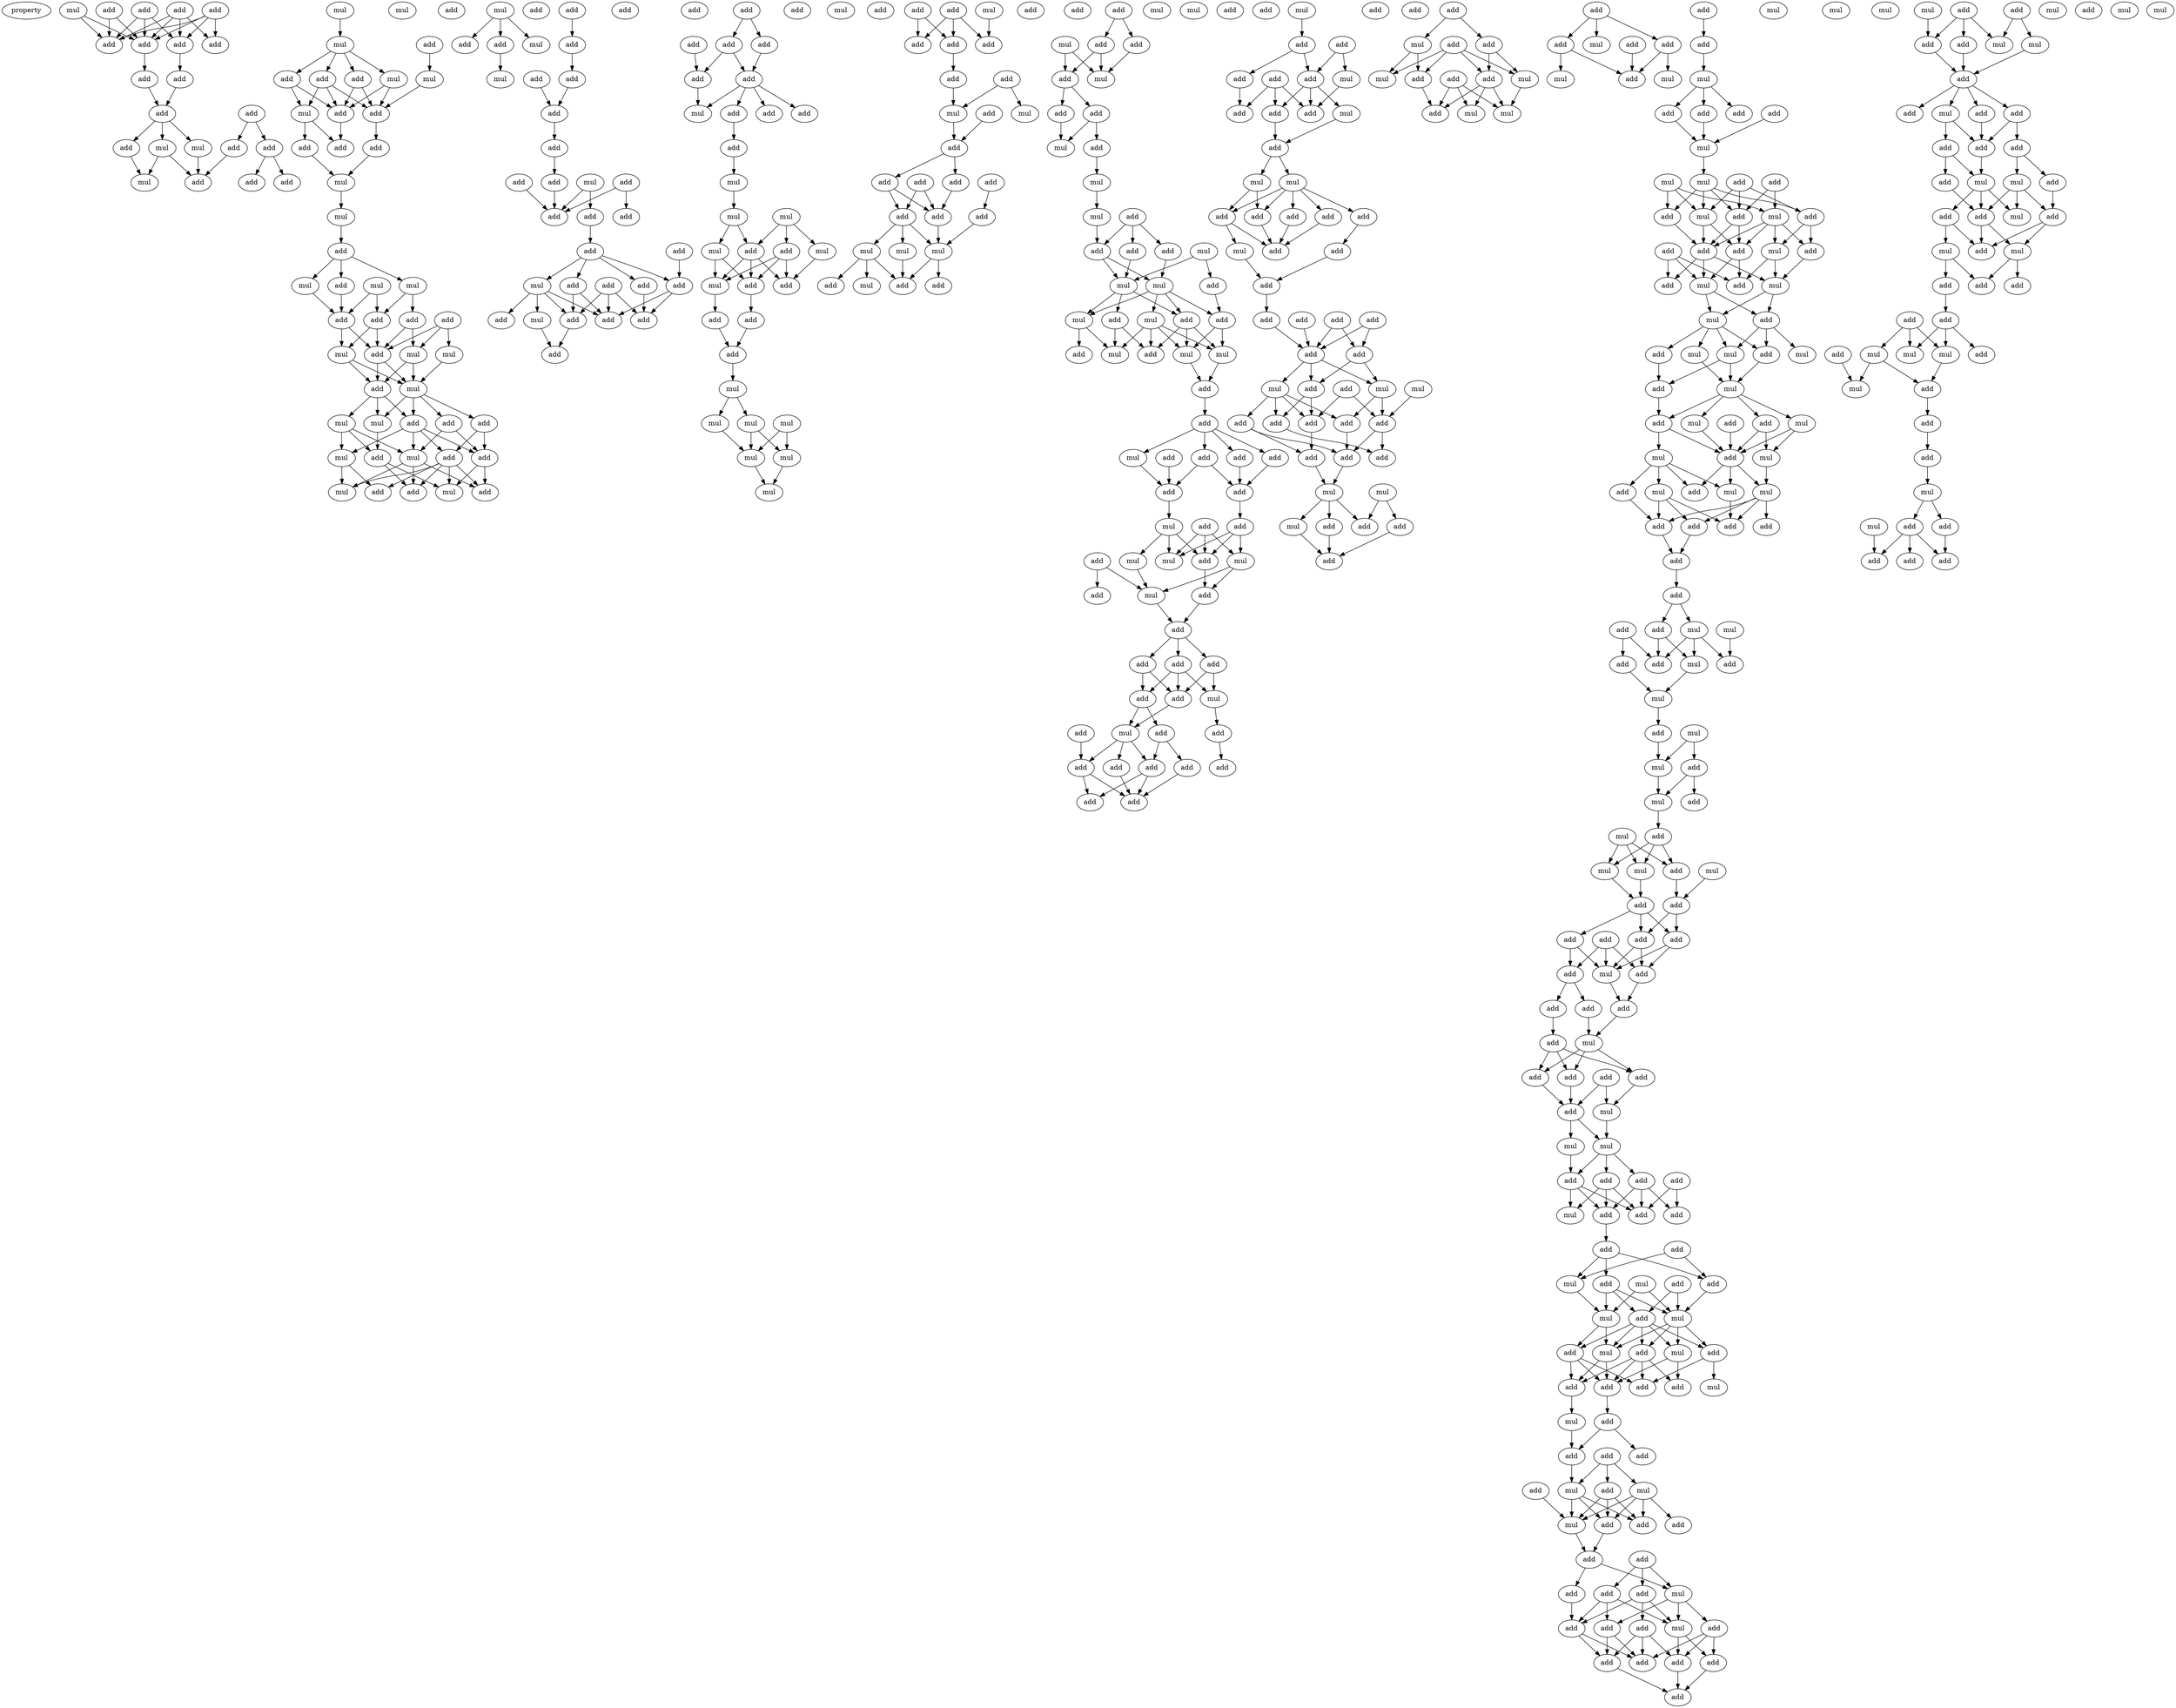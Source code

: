 digraph {
    node [fontcolor=black]
    property [mul=2,lf=1.5]
    0 [ label = add ];
    1 [ label = add ];
    2 [ label = add ];
    3 [ label = mul ];
    4 [ label = add ];
    5 [ label = add ];
    6 [ label = add ];
    7 [ label = add ];
    8 [ label = add ];
    9 [ label = add ];
    10 [ label = add ];
    11 [ label = add ];
    12 [ label = add ];
    13 [ label = mul ];
    14 [ label = mul ];
    15 [ label = add ];
    16 [ label = add ];
    17 [ label = add ];
    18 [ label = add ];
    19 [ label = mul ];
    20 [ label = add ];
    21 [ label = add ];
    22 [ label = mul ];
    23 [ label = add ];
    24 [ label = mul ];
    25 [ label = add ];
    26 [ label = add ];
    27 [ label = mul ];
    28 [ label = mul ];
    29 [ label = add ];
    30 [ label = add ];
    31 [ label = mul ];
    32 [ label = add ];
    33 [ label = add ];
    34 [ label = add ];
    35 [ label = add ];
    36 [ label = mul ];
    37 [ label = mul ];
    38 [ label = mul ];
    39 [ label = add ];
    40 [ label = mul ];
    41 [ label = add ];
    42 [ label = mul ];
    43 [ label = mul ];
    44 [ label = add ];
    45 [ label = add ];
    46 [ label = add ];
    47 [ label = add ];
    48 [ label = add ];
    49 [ label = mul ];
    50 [ label = mul ];
    51 [ label = add ];
    52 [ label = mul ];
    53 [ label = mul ];
    54 [ label = add ];
    55 [ label = add ];
    56 [ label = add ];
    57 [ label = mul ];
    58 [ label = add ];
    59 [ label = mul ];
    60 [ label = mul ];
    61 [ label = add ];
    62 [ label = mul ];
    63 [ label = add ];
    64 [ label = add ];
    65 [ label = add ];
    66 [ label = mul ];
    67 [ label = mul ];
    68 [ label = add ];
    69 [ label = add ];
    70 [ label = mul ];
    71 [ label = add ];
    72 [ label = add ];
    73 [ label = add ];
    74 [ label = add ];
    75 [ label = mul ];
    76 [ label = mul ];
    77 [ label = add ];
    78 [ label = add ];
    79 [ label = add ];
    80 [ label = add ];
    81 [ label = add ];
    82 [ label = add ];
    83 [ label = add ];
    84 [ label = mul ];
    85 [ label = add ];
    86 [ label = add ];
    87 [ label = add ];
    88 [ label = add ];
    89 [ label = add ];
    90 [ label = add ];
    91 [ label = add ];
    92 [ label = add ];
    93 [ label = mul ];
    94 [ label = add ];
    95 [ label = add ];
    96 [ label = add ];
    97 [ label = add ];
    98 [ label = add ];
    99 [ label = mul ];
    100 [ label = add ];
    101 [ label = add ];
    102 [ label = add ];
    103 [ label = add ];
    104 [ label = add ];
    105 [ label = add ];
    106 [ label = add ];
    107 [ label = add ];
    108 [ label = add ];
    109 [ label = add ];
    110 [ label = add ];
    111 [ label = mul ];
    112 [ label = add ];
    113 [ label = add ];
    114 [ label = add ];
    115 [ label = add ];
    116 [ label = mul ];
    117 [ label = mul ];
    118 [ label = mul ];
    119 [ label = mul ];
    120 [ label = mul ];
    121 [ label = add ];
    122 [ label = add ];
    123 [ label = add ];
    124 [ label = mul ];
    125 [ label = add ];
    126 [ label = add ];
    127 [ label = add ];
    128 [ label = add ];
    129 [ label = mul ];
    130 [ label = mul ];
    131 [ label = mul ];
    132 [ label = mul ];
    133 [ label = mul ];
    134 [ label = add ];
    135 [ label = mul ];
    136 [ label = mul ];
    137 [ label = mul ];
    138 [ label = add ];
    139 [ label = add ];
    140 [ label = mul ];
    141 [ label = add ];
    142 [ label = add ];
    143 [ label = add ];
    144 [ label = add ];
    145 [ label = add ];
    146 [ label = add ];
    147 [ label = add ];
    148 [ label = mul ];
    149 [ label = mul ];
    150 [ label = add ];
    151 [ label = add ];
    152 [ label = add ];
    153 [ label = add ];
    154 [ label = add ];
    155 [ label = add ];
    156 [ label = add ];
    157 [ label = add ];
    158 [ label = mul ];
    159 [ label = mul ];
    160 [ label = mul ];
    161 [ label = add ];
    162 [ label = mul ];
    163 [ label = add ];
    164 [ label = add ];
    165 [ label = add ];
    166 [ label = add ];
    167 [ label = mul ];
    168 [ label = add ];
    169 [ label = add ];
    170 [ label = mul ];
    171 [ label = mul ];
    172 [ label = add ];
    173 [ label = mul ];
    174 [ label = add ];
    175 [ label = add ];
    176 [ label = add ];
    177 [ label = mul ];
    178 [ label = add ];
    179 [ label = mul ];
    180 [ label = mul ];
    181 [ label = add ];
    182 [ label = add ];
    183 [ label = add ];
    184 [ label = mul ];
    185 [ label = add ];
    186 [ label = mul ];
    187 [ label = mul ];
    188 [ label = add ];
    189 [ label = add ];
    190 [ label = mul ];
    191 [ label = mul ];
    192 [ label = add ];
    193 [ label = add ];
    194 [ label = mul ];
    195 [ label = mul ];
    196 [ label = mul ];
    197 [ label = add ];
    198 [ label = add ];
    199 [ label = add ];
    200 [ label = add ];
    201 [ label = add ];
    202 [ label = mul ];
    203 [ label = add ];
    204 [ label = add ];
    205 [ label = add ];
    206 [ label = add ];
    207 [ label = add ];
    208 [ label = add ];
    209 [ label = mul ];
    210 [ label = add ];
    211 [ label = add ];
    212 [ label = mul ];
    213 [ label = add ];
    214 [ label = mul ];
    215 [ label = mul ];
    216 [ label = add ];
    217 [ label = mul ];
    218 [ label = add ];
    219 [ label = add ];
    220 [ label = add ];
    221 [ label = add ];
    222 [ label = add ];
    223 [ label = mul ];
    224 [ label = add ];
    225 [ label = add ];
    226 [ label = mul ];
    227 [ label = add ];
    228 [ label = add ];
    229 [ label = add ];
    230 [ label = add ];
    231 [ label = add ];
    232 [ label = add ];
    233 [ label = add ];
    234 [ label = add ];
    235 [ label = add ];
    236 [ label = add ];
    237 [ label = add ];
    238 [ label = mul ];
    239 [ label = add ];
    240 [ label = add ];
    241 [ label = add ];
    242 [ label = add ];
    243 [ label = mul ];
    244 [ label = add ];
    245 [ label = add ];
    246 [ label = add ];
    247 [ label = add ];
    248 [ label = mul ];
    249 [ label = add ];
    250 [ label = add ];
    251 [ label = mul ];
    252 [ label = mul ];
    253 [ label = add ];
    254 [ label = add ];
    255 [ label = add ];
    256 [ label = add ];
    257 [ label = add ];
    258 [ label = add ];
    259 [ label = mul ];
    260 [ label = add ];
    261 [ label = add ];
    262 [ label = add ];
    263 [ label = add ];
    264 [ label = add ];
    265 [ label = add ];
    266 [ label = add ];
    267 [ label = add ];
    268 [ label = add ];
    269 [ label = add ];
    270 [ label = add ];
    271 [ label = mul ];
    272 [ label = mul ];
    273 [ label = mul ];
    274 [ label = add ];
    275 [ label = add ];
    276 [ label = add ];
    277 [ label = add ];
    278 [ label = add ];
    279 [ label = add ];
    280 [ label = add ];
    281 [ label = add ];
    282 [ label = mul ];
    283 [ label = mul ];
    284 [ label = mul ];
    285 [ label = add ];
    286 [ label = add ];
    287 [ label = add ];
    288 [ label = add ];
    289 [ label = add ];
    290 [ label = add ];
    291 [ label = add ];
    292 [ label = mul ];
    293 [ label = add ];
    294 [ label = add ];
    295 [ label = mul ];
    296 [ label = mul ];
    297 [ label = add ];
    298 [ label = add ];
    299 [ label = mul ];
    300 [ label = mul ];
    301 [ label = add ];
    302 [ label = add ];
    303 [ label = add ];
    304 [ label = add ];
    305 [ label = mul ];
    306 [ label = mul ];
    307 [ label = mul ];
    308 [ label = add ];
    309 [ label = add ];
    310 [ label = add ];
    311 [ label = mul ];
    312 [ label = add ];
    313 [ label = mul ];
    314 [ label = add ];
    315 [ label = add ];
    316 [ label = add ];
    317 [ label = mul ];
    318 [ label = add ];
    319 [ label = add ];
    320 [ label = mul ];
    321 [ label = mul ];
    322 [ label = add ];
    323 [ label = mul ];
    324 [ label = add ];
    325 [ label = mul ];
    326 [ label = add ];
    327 [ label = add ];
    328 [ label = add ];
    329 [ label = mul ];
    330 [ label = add ];
    331 [ label = add ];
    332 [ label = add ];
    333 [ label = mul ];
    334 [ label = mul ];
    335 [ label = add ];
    336 [ label = mul ];
    337 [ label = add ];
    338 [ label = mul ];
    339 [ label = add ];
    340 [ label = mul ];
    341 [ label = mul ];
    342 [ label = add ];
    343 [ label = add ];
    344 [ label = mul ];
    345 [ label = add ];
    346 [ label = mul ];
    347 [ label = add ];
    348 [ label = add ];
    349 [ label = mul ];
    350 [ label = add ];
    351 [ label = mul ];
    352 [ label = mul ];
    353 [ label = mul ];
    354 [ label = mul ];
    355 [ label = add ];
    356 [ label = add ];
    357 [ label = mul ];
    358 [ label = add ];
    359 [ label = add ];
    360 [ label = add ];
    361 [ label = add ];
    362 [ label = add ];
    363 [ label = add ];
    364 [ label = mul ];
    365 [ label = mul ];
    366 [ label = add ];
    367 [ label = add ];
    368 [ label = mul ];
    369 [ label = add ];
    370 [ label = add ];
    371 [ label = add ];
    372 [ label = mul ];
    373 [ label = mul ];
    374 [ label = add ];
    375 [ label = mul ];
    376 [ label = add ];
    377 [ label = add ];
    378 [ label = mul ];
    379 [ label = mul ];
    380 [ label = add ];
    381 [ label = mul ];
    382 [ label = mul ];
    383 [ label = mul ];
    384 [ label = add ];
    385 [ label = add ];
    386 [ label = add ];
    387 [ label = add ];
    388 [ label = add ];
    389 [ label = add ];
    390 [ label = add ];
    391 [ label = add ];
    392 [ label = add ];
    393 [ label = mul ];
    394 [ label = add ];
    395 [ label = add ];
    396 [ label = add ];
    397 [ label = add ];
    398 [ label = mul ];
    399 [ label = add ];
    400 [ label = add ];
    401 [ label = add ];
    402 [ label = add ];
    403 [ label = mul ];
    404 [ label = mul ];
    405 [ label = add ];
    406 [ label = mul ];
    407 [ label = mul ];
    408 [ label = add ];
    409 [ label = add ];
    410 [ label = add ];
    411 [ label = add ];
    412 [ label = mul ];
    413 [ label = add ];
    414 [ label = add ];
    415 [ label = mul ];
    416 [ label = add ];
    417 [ label = add ];
    418 [ label = add ];
    419 [ label = add ];
    420 [ label = mul ];
    421 [ label = mul ];
    422 [ label = add ];
    423 [ label = add ];
    424 [ label = mul ];
    425 [ label = add ];
    426 [ label = mul ];
    427 [ label = mul ];
    428 [ label = add ];
    429 [ label = add ];
    430 [ label = mul ];
    431 [ label = add ];
    432 [ label = add ];
    433 [ label = add ];
    434 [ label = mul ];
    435 [ label = add ];
    436 [ label = add ];
    437 [ label = mul ];
    438 [ label = add ];
    439 [ label = add ];
    440 [ label = add ];
    441 [ label = add ];
    442 [ label = mul ];
    443 [ label = add ];
    444 [ label = add ];
    445 [ label = mul ];
    446 [ label = mul ];
    447 [ label = add ];
    448 [ label = add ];
    449 [ label = add ];
    450 [ label = add ];
    451 [ label = add ];
    452 [ label = mul ];
    453 [ label = add ];
    454 [ label = add ];
    455 [ label = add ];
    456 [ label = add ];
    457 [ label = add ];
    458 [ label = mul ];
    459 [ label = add ];
    460 [ label = add ];
    461 [ label = add ];
    462 [ label = add ];
    463 [ label = add ];
    464 [ label = add ];
    465 [ label = add ];
    466 [ label = add ];
    467 [ label = add ];
    468 [ label = mul ];
    469 [ label = add ];
    470 [ label = mul ];
    471 [ label = mul ];
    472 [ label = mul ];
    473 [ label = add ];
    474 [ label = add ];
    475 [ label = add ];
    476 [ label = add ];
    477 [ label = add ];
    478 [ label = mul ];
    479 [ label = add ];
    480 [ label = add ];
    481 [ label = add ];
    482 [ label = mul ];
    483 [ label = add ];
    484 [ label = add ];
    485 [ label = mul ];
    486 [ label = add ];
    487 [ label = mul ];
    488 [ label = add ];
    489 [ label = add ];
    490 [ label = add ];
    491 [ label = mul ];
    492 [ label = mul ];
    493 [ label = add ];
    494 [ label = add ];
    495 [ label = add ];
    496 [ label = add ];
    497 [ label = add ];
    498 [ label = mul ];
    499 [ label = add ];
    500 [ label = add ];
    501 [ label = mul ];
    502 [ label = mul ];
    503 [ label = add ];
    504 [ label = mul ];
    505 [ label = add ];
    506 [ label = add ];
    507 [ label = mul ];
    508 [ label = add ];
    509 [ label = mul ];
    510 [ label = add ];
    511 [ label = add ];
    512 [ label = mul ];
    513 [ label = add ];
    514 [ label = mul ];
    515 [ label = add ];
    516 [ label = add ];
    0 -> 6 [ name = 0 ];
    0 -> 7 [ name = 1 ];
    0 -> 8 [ name = 2 ];
    1 -> 5 [ name = 3 ];
    1 -> 6 [ name = 4 ];
    1 -> 7 [ name = 5 ];
    1 -> 8 [ name = 6 ];
    2 -> 6 [ name = 7 ];
    2 -> 7 [ name = 8 ];
    3 -> 6 [ name = 9 ];
    3 -> 7 [ name = 10 ];
    4 -> 5 [ name = 11 ];
    4 -> 6 [ name = 12 ];
    4 -> 7 [ name = 13 ];
    4 -> 8 [ name = 14 ];
    7 -> 9 [ name = 15 ];
    8 -> 10 [ name = 16 ];
    9 -> 12 [ name = 17 ];
    10 -> 12 [ name = 18 ];
    11 -> 16 [ name = 19 ];
    11 -> 17 [ name = 20 ];
    12 -> 13 [ name = 21 ];
    12 -> 14 [ name = 22 ];
    12 -> 15 [ name = 23 ];
    13 -> 18 [ name = 24 ];
    13 -> 19 [ name = 25 ];
    14 -> 18 [ name = 26 ];
    15 -> 19 [ name = 27 ];
    16 -> 18 [ name = 28 ];
    17 -> 20 [ name = 29 ];
    17 -> 21 [ name = 30 ];
    22 -> 24 [ name = 31 ];
    23 -> 28 [ name = 32 ];
    24 -> 25 [ name = 33 ];
    24 -> 26 [ name = 34 ];
    24 -> 27 [ name = 35 ];
    24 -> 29 [ name = 36 ];
    25 -> 30 [ name = 37 ];
    25 -> 32 [ name = 38 ];
    26 -> 31 [ name = 39 ];
    26 -> 32 [ name = 40 ];
    27 -> 30 [ name = 41 ];
    27 -> 32 [ name = 42 ];
    28 -> 30 [ name = 43 ];
    29 -> 30 [ name = 44 ];
    29 -> 31 [ name = 45 ];
    29 -> 32 [ name = 46 ];
    30 -> 34 [ name = 47 ];
    31 -> 33 [ name = 48 ];
    31 -> 35 [ name = 49 ];
    32 -> 35 [ name = 50 ];
    33 -> 36 [ name = 51 ];
    34 -> 36 [ name = 52 ];
    36 -> 38 [ name = 53 ];
    38 -> 39 [ name = 54 ];
    39 -> 40 [ name = 55 ];
    39 -> 41 [ name = 56 ];
    39 -> 42 [ name = 57 ];
    40 -> 44 [ name = 58 ];
    41 -> 44 [ name = 59 ];
    42 -> 45 [ name = 60 ];
    42 -> 46 [ name = 61 ];
    43 -> 44 [ name = 62 ];
    43 -> 46 [ name = 63 ];
    44 -> 50 [ name = 64 ];
    44 -> 51 [ name = 65 ];
    45 -> 49 [ name = 66 ];
    45 -> 51 [ name = 67 ];
    46 -> 50 [ name = 68 ];
    46 -> 51 [ name = 69 ];
    47 -> 49 [ name = 70 ];
    47 -> 51 [ name = 71 ];
    47 -> 52 [ name = 72 ];
    49 -> 53 [ name = 73 ];
    49 -> 54 [ name = 74 ];
    50 -> 53 [ name = 75 ];
    50 -> 54 [ name = 76 ];
    51 -> 53 [ name = 77 ];
    51 -> 54 [ name = 78 ];
    52 -> 53 [ name = 79 ];
    53 -> 55 [ name = 80 ];
    53 -> 56 [ name = 81 ];
    53 -> 58 [ name = 82 ];
    53 -> 59 [ name = 83 ];
    54 -> 57 [ name = 84 ];
    54 -> 58 [ name = 85 ];
    54 -> 59 [ name = 86 ];
    55 -> 60 [ name = 87 ];
    55 -> 61 [ name = 88 ];
    56 -> 61 [ name = 89 ];
    56 -> 63 [ name = 90 ];
    57 -> 60 [ name = 91 ];
    57 -> 62 [ name = 92 ];
    57 -> 64 [ name = 93 ];
    58 -> 60 [ name = 94 ];
    58 -> 61 [ name = 95 ];
    58 -> 62 [ name = 96 ];
    58 -> 63 [ name = 97 ];
    59 -> 64 [ name = 98 ];
    60 -> 66 [ name = 99 ];
    60 -> 68 [ name = 100 ];
    60 -> 69 [ name = 101 ];
    61 -> 67 [ name = 102 ];
    61 -> 68 [ name = 103 ];
    62 -> 65 [ name = 104 ];
    62 -> 66 [ name = 105 ];
    63 -> 65 [ name = 106 ];
    63 -> 66 [ name = 107 ];
    63 -> 67 [ name = 108 ];
    63 -> 68 [ name = 109 ];
    63 -> 69 [ name = 110 ];
    64 -> 67 [ name = 111 ];
    64 -> 69 [ name = 112 ];
    70 -> 71 [ name = 113 ];
    70 -> 72 [ name = 114 ];
    70 -> 75 [ name = 115 ];
    72 -> 76 [ name = 116 ];
    74 -> 77 [ name = 117 ];
    77 -> 80 [ name = 118 ];
    78 -> 82 [ name = 119 ];
    80 -> 82 [ name = 120 ];
    82 -> 83 [ name = 121 ];
    83 -> 86 [ name = 122 ];
    84 -> 89 [ name = 123 ];
    84 -> 90 [ name = 124 ];
    85 -> 89 [ name = 125 ];
    86 -> 89 [ name = 126 ];
    87 -> 88 [ name = 127 ];
    87 -> 89 [ name = 128 ];
    90 -> 91 [ name = 129 ];
    91 -> 93 [ name = 130 ];
    91 -> 94 [ name = 131 ];
    91 -> 96 [ name = 132 ];
    91 -> 97 [ name = 133 ];
    92 -> 94 [ name = 134 ];
    93 -> 98 [ name = 135 ];
    93 -> 99 [ name = 136 ];
    93 -> 100 [ name = 137 ];
    93 -> 102 [ name = 138 ];
    94 -> 100 [ name = 139 ];
    94 -> 101 [ name = 140 ];
    95 -> 98 [ name = 141 ];
    95 -> 100 [ name = 142 ];
    95 -> 101 [ name = 143 ];
    96 -> 98 [ name = 144 ];
    96 -> 100 [ name = 145 ];
    97 -> 101 [ name = 146 ];
    98 -> 103 [ name = 147 ];
    99 -> 103 [ name = 148 ];
    104 -> 106 [ name = 149 ];
    104 -> 107 [ name = 150 ];
    106 -> 109 [ name = 151 ];
    106 -> 110 [ name = 152 ];
    107 -> 110 [ name = 153 ];
    108 -> 109 [ name = 154 ];
    109 -> 111 [ name = 155 ];
    110 -> 111 [ name = 156 ];
    110 -> 112 [ name = 157 ];
    110 -> 113 [ name = 158 ];
    110 -> 114 [ name = 159 ];
    112 -> 115 [ name = 160 ];
    115 -> 116 [ name = 161 ];
    116 -> 117 [ name = 162 ];
    117 -> 119 [ name = 163 ];
    117 -> 122 [ name = 164 ];
    118 -> 120 [ name = 165 ];
    118 -> 121 [ name = 166 ];
    118 -> 122 [ name = 167 ];
    119 -> 124 [ name = 168 ];
    119 -> 125 [ name = 169 ];
    120 -> 123 [ name = 170 ];
    121 -> 123 [ name = 171 ];
    121 -> 124 [ name = 172 ];
    121 -> 125 [ name = 173 ];
    122 -> 123 [ name = 174 ];
    122 -> 124 [ name = 175 ];
    122 -> 125 [ name = 176 ];
    124 -> 127 [ name = 177 ];
    125 -> 126 [ name = 178 ];
    126 -> 128 [ name = 179 ];
    127 -> 128 [ name = 180 ];
    128 -> 129 [ name = 181 ];
    129 -> 130 [ name = 182 ];
    129 -> 133 [ name = 183 ];
    130 -> 135 [ name = 184 ];
    131 -> 135 [ name = 185 ];
    131 -> 136 [ name = 186 ];
    133 -> 135 [ name = 187 ];
    133 -> 136 [ name = 188 ];
    135 -> 137 [ name = 189 ];
    136 -> 137 [ name = 190 ];
    138 -> 141 [ name = 191 ];
    138 -> 143 [ name = 192 ];
    139 -> 141 [ name = 193 ];
    139 -> 142 [ name = 194 ];
    139 -> 143 [ name = 195 ];
    140 -> 142 [ name = 196 ];
    141 -> 145 [ name = 197 ];
    144 -> 148 [ name = 198 ];
    144 -> 149 [ name = 199 ];
    145 -> 149 [ name = 200 ];
    146 -> 150 [ name = 201 ];
    149 -> 150 [ name = 202 ];
    150 -> 152 [ name = 203 ];
    150 -> 153 [ name = 204 ];
    151 -> 155 [ name = 205 ];
    151 -> 156 [ name = 206 ];
    152 -> 155 [ name = 207 ];
    152 -> 156 [ name = 208 ];
    153 -> 155 [ name = 209 ];
    154 -> 157 [ name = 210 ];
    155 -> 159 [ name = 211 ];
    156 -> 158 [ name = 212 ];
    156 -> 159 [ name = 213 ];
    156 -> 160 [ name = 214 ];
    157 -> 159 [ name = 215 ];
    158 -> 161 [ name = 216 ];
    159 -> 161 [ name = 217 ];
    159 -> 164 [ name = 218 ];
    160 -> 161 [ name = 219 ];
    160 -> 162 [ name = 220 ];
    160 -> 165 [ name = 221 ];
    166 -> 168 [ name = 222 ];
    166 -> 169 [ name = 223 ];
    168 -> 172 [ name = 224 ];
    168 -> 173 [ name = 225 ];
    169 -> 173 [ name = 226 ];
    170 -> 172 [ name = 227 ];
    170 -> 173 [ name = 228 ];
    172 -> 174 [ name = 229 ];
    172 -> 176 [ name = 230 ];
    174 -> 177 [ name = 231 ];
    176 -> 177 [ name = 232 ];
    176 -> 178 [ name = 233 ];
    178 -> 179 [ name = 234 ];
    179 -> 180 [ name = 235 ];
    180 -> 185 [ name = 236 ];
    181 -> 182 [ name = 237 ];
    181 -> 183 [ name = 238 ];
    181 -> 185 [ name = 239 ];
    182 -> 187 [ name = 240 ];
    183 -> 186 [ name = 241 ];
    184 -> 186 [ name = 242 ];
    184 -> 188 [ name = 243 ];
    185 -> 186 [ name = 244 ];
    185 -> 187 [ name = 245 ];
    186 -> 189 [ name = 246 ];
    186 -> 191 [ name = 247 ];
    186 -> 193 [ name = 248 ];
    187 -> 189 [ name = 249 ];
    187 -> 190 [ name = 250 ];
    187 -> 191 [ name = 251 ];
    187 -> 192 [ name = 252 ];
    188 -> 192 [ name = 253 ];
    189 -> 195 [ name = 254 ];
    189 -> 196 [ name = 255 ];
    189 -> 197 [ name = 256 ];
    190 -> 194 [ name = 257 ];
    190 -> 195 [ name = 258 ];
    190 -> 196 [ name = 259 ];
    190 -> 197 [ name = 260 ];
    191 -> 194 [ name = 261 ];
    191 -> 198 [ name = 262 ];
    192 -> 195 [ name = 263 ];
    192 -> 196 [ name = 264 ];
    193 -> 194 [ name = 265 ];
    193 -> 197 [ name = 266 ];
    195 -> 199 [ name = 267 ];
    196 -> 199 [ name = 268 ];
    199 -> 200 [ name = 269 ];
    200 -> 201 [ name = 270 ];
    200 -> 202 [ name = 271 ];
    200 -> 203 [ name = 272 ];
    200 -> 205 [ name = 273 ];
    201 -> 206 [ name = 274 ];
    202 -> 207 [ name = 275 ];
    203 -> 206 [ name = 276 ];
    203 -> 207 [ name = 277 ];
    204 -> 207 [ name = 278 ];
    205 -> 206 [ name = 279 ];
    206 -> 208 [ name = 280 ];
    207 -> 209 [ name = 281 ];
    208 -> 211 [ name = 282 ];
    208 -> 212 [ name = 283 ];
    208 -> 214 [ name = 284 ];
    209 -> 211 [ name = 285 ];
    209 -> 214 [ name = 286 ];
    209 -> 215 [ name = 287 ];
    210 -> 211 [ name = 288 ];
    210 -> 212 [ name = 289 ];
    210 -> 214 [ name = 290 ];
    211 -> 216 [ name = 291 ];
    212 -> 216 [ name = 292 ];
    212 -> 217 [ name = 293 ];
    213 -> 217 [ name = 294 ];
    213 -> 218 [ name = 295 ];
    215 -> 217 [ name = 296 ];
    216 -> 219 [ name = 297 ];
    217 -> 219 [ name = 298 ];
    219 -> 220 [ name = 299 ];
    219 -> 221 [ name = 300 ];
    219 -> 222 [ name = 301 ];
    220 -> 224 [ name = 302 ];
    220 -> 225 [ name = 303 ];
    221 -> 223 [ name = 304 ];
    221 -> 224 [ name = 305 ];
    222 -> 223 [ name = 306 ];
    222 -> 224 [ name = 307 ];
    222 -> 225 [ name = 308 ];
    223 -> 227 [ name = 309 ];
    224 -> 226 [ name = 310 ];
    225 -> 226 [ name = 311 ];
    225 -> 229 [ name = 312 ];
    226 -> 230 [ name = 313 ];
    226 -> 231 [ name = 314 ];
    226 -> 234 [ name = 315 ];
    227 -> 233 [ name = 316 ];
    228 -> 230 [ name = 317 ];
    229 -> 231 [ name = 318 ];
    229 -> 232 [ name = 319 ];
    230 -> 235 [ name = 320 ];
    230 -> 236 [ name = 321 ];
    231 -> 235 [ name = 322 ];
    231 -> 236 [ name = 323 ];
    232 -> 235 [ name = 324 ];
    234 -> 235 [ name = 325 ];
    238 -> 239 [ name = 326 ];
    239 -> 241 [ name = 327 ];
    239 -> 242 [ name = 328 ];
    240 -> 242 [ name = 329 ];
    240 -> 243 [ name = 330 ];
    241 -> 246 [ name = 331 ];
    242 -> 247 [ name = 332 ];
    242 -> 248 [ name = 333 ];
    242 -> 249 [ name = 334 ];
    243 -> 247 [ name = 335 ];
    245 -> 246 [ name = 336 ];
    245 -> 247 [ name = 337 ];
    245 -> 249 [ name = 338 ];
    248 -> 250 [ name = 339 ];
    249 -> 250 [ name = 340 ];
    250 -> 251 [ name = 341 ];
    250 -> 252 [ name = 342 ];
    251 -> 253 [ name = 343 ];
    251 -> 254 [ name = 344 ];
    251 -> 255 [ name = 345 ];
    251 -> 256 [ name = 346 ];
    251 -> 257 [ name = 347 ];
    252 -> 254 [ name = 348 ];
    252 -> 257 [ name = 349 ];
    253 -> 258 [ name = 350 ];
    254 -> 258 [ name = 351 ];
    255 -> 260 [ name = 352 ];
    256 -> 258 [ name = 353 ];
    257 -> 258 [ name = 354 ];
    257 -> 259 [ name = 355 ];
    259 -> 261 [ name = 356 ];
    260 -> 261 [ name = 357 ];
    261 -> 263 [ name = 358 ];
    262 -> 267 [ name = 359 ];
    262 -> 268 [ name = 360 ];
    263 -> 268 [ name = 361 ];
    264 -> 267 [ name = 362 ];
    264 -> 268 [ name = 363 ];
    266 -> 268 [ name = 364 ];
    267 -> 269 [ name = 365 ];
    267 -> 272 [ name = 366 ];
    268 -> 269 [ name = 367 ];
    268 -> 271 [ name = 368 ];
    268 -> 272 [ name = 369 ];
    269 -> 275 [ name = 370 ];
    269 -> 278 [ name = 371 ];
    270 -> 274 [ name = 372 ];
    270 -> 275 [ name = 373 ];
    271 -> 275 [ name = 374 ];
    271 -> 276 [ name = 375 ];
    271 -> 277 [ name = 376 ];
    271 -> 278 [ name = 377 ];
    272 -> 274 [ name = 378 ];
    272 -> 276 [ name = 379 ];
    273 -> 274 [ name = 380 ];
    274 -> 280 [ name = 381 ];
    274 -> 281 [ name = 382 ];
    275 -> 279 [ name = 383 ];
    276 -> 281 [ name = 384 ];
    277 -> 279 [ name = 385 ];
    277 -> 281 [ name = 386 ];
    278 -> 280 [ name = 387 ];
    279 -> 283 [ name = 388 ];
    281 -> 283 [ name = 389 ];
    282 -> 286 [ name = 390 ];
    282 -> 287 [ name = 391 ];
    283 -> 284 [ name = 392 ];
    283 -> 285 [ name = 393 ];
    283 -> 286 [ name = 394 ];
    284 -> 288 [ name = 395 ];
    285 -> 288 [ name = 396 ];
    287 -> 288 [ name = 397 ];
    289 -> 291 [ name = 398 ];
    289 -> 292 [ name = 399 ];
    290 -> 294 [ name = 400 ];
    290 -> 295 [ name = 401 ];
    290 -> 296 [ name = 402 ];
    290 -> 297 [ name = 403 ];
    291 -> 295 [ name = 404 ];
    291 -> 297 [ name = 405 ];
    292 -> 294 [ name = 406 ];
    292 -> 296 [ name = 407 ];
    293 -> 298 [ name = 408 ];
    293 -> 299 [ name = 409 ];
    293 -> 300 [ name = 410 ];
    294 -> 298 [ name = 411 ];
    295 -> 299 [ name = 412 ];
    297 -> 298 [ name = 413 ];
    297 -> 299 [ name = 414 ];
    297 -> 300 [ name = 415 ];
    301 -> 302 [ name = 416 ];
    301 -> 304 [ name = 417 ];
    301 -> 305 [ name = 418 ];
    302 -> 306 [ name = 419 ];
    302 -> 308 [ name = 420 ];
    303 -> 308 [ name = 421 ];
    304 -> 307 [ name = 422 ];
    304 -> 308 [ name = 423 ];
    309 -> 310 [ name = 424 ];
    310 -> 311 [ name = 425 ];
    311 -> 314 [ name = 426 ];
    311 -> 315 [ name = 427 ];
    311 -> 316 [ name = 428 ];
    312 -> 317 [ name = 429 ];
    314 -> 317 [ name = 430 ];
    316 -> 317 [ name = 431 ];
    317 -> 321 [ name = 432 ];
    318 -> 323 [ name = 433 ];
    318 -> 326 [ name = 434 ];
    319 -> 324 [ name = 435 ];
    319 -> 325 [ name = 436 ];
    319 -> 326 [ name = 437 ];
    320 -> 322 [ name = 438 ];
    320 -> 323 [ name = 439 ];
    320 -> 325 [ name = 440 ];
    321 -> 322 [ name = 441 ];
    321 -> 324 [ name = 442 ];
    321 -> 325 [ name = 443 ];
    321 -> 326 [ name = 444 ];
    322 -> 328 [ name = 445 ];
    323 -> 327 [ name = 446 ];
    323 -> 328 [ name = 447 ];
    323 -> 329 [ name = 448 ];
    323 -> 331 [ name = 449 ];
    324 -> 329 [ name = 450 ];
    324 -> 331 [ name = 451 ];
    325 -> 327 [ name = 452 ];
    325 -> 328 [ name = 453 ];
    326 -> 327 [ name = 454 ];
    326 -> 328 [ name = 455 ];
    327 -> 333 [ name = 456 ];
    327 -> 335 [ name = 457 ];
    328 -> 332 [ name = 458 ];
    328 -> 333 [ name = 459 ];
    328 -> 334 [ name = 460 ];
    329 -> 334 [ name = 461 ];
    329 -> 335 [ name = 462 ];
    330 -> 332 [ name = 463 ];
    330 -> 333 [ name = 464 ];
    330 -> 335 [ name = 465 ];
    331 -> 334 [ name = 466 ];
    333 -> 336 [ name = 467 ];
    333 -> 337 [ name = 468 ];
    334 -> 336 [ name = 469 ];
    334 -> 337 [ name = 470 ];
    336 -> 339 [ name = 471 ];
    336 -> 340 [ name = 472 ];
    336 -> 341 [ name = 473 ];
    336 -> 342 [ name = 474 ];
    337 -> 338 [ name = 475 ];
    337 -> 339 [ name = 476 ];
    337 -> 340 [ name = 477 ];
    339 -> 344 [ name = 478 ];
    340 -> 343 [ name = 479 ];
    340 -> 344 [ name = 480 ];
    341 -> 344 [ name = 481 ];
    342 -> 343 [ name = 482 ];
    343 -> 345 [ name = 483 ];
    344 -> 345 [ name = 484 ];
    344 -> 346 [ name = 485 ];
    344 -> 347 [ name = 486 ];
    344 -> 349 [ name = 487 ];
    345 -> 350 [ name = 488 ];
    345 -> 352 [ name = 489 ];
    346 -> 350 [ name = 490 ];
    347 -> 350 [ name = 491 ];
    347 -> 351 [ name = 492 ];
    348 -> 350 [ name = 493 ];
    349 -> 350 [ name = 494 ];
    349 -> 351 [ name = 495 ];
    350 -> 353 [ name = 496 ];
    350 -> 355 [ name = 497 ];
    350 -> 357 [ name = 498 ];
    351 -> 353 [ name = 499 ];
    352 -> 354 [ name = 500 ];
    352 -> 355 [ name = 501 ];
    352 -> 356 [ name = 502 ];
    352 -> 357 [ name = 503 ];
    353 -> 358 [ name = 504 ];
    353 -> 359 [ name = 505 ];
    353 -> 360 [ name = 506 ];
    353 -> 361 [ name = 507 ];
    354 -> 358 [ name = 508 ];
    354 -> 359 [ name = 509 ];
    354 -> 361 [ name = 510 ];
    356 -> 361 [ name = 511 ];
    357 -> 358 [ name = 512 ];
    359 -> 362 [ name = 513 ];
    361 -> 362 [ name = 514 ];
    362 -> 363 [ name = 515 ];
    363 -> 364 [ name = 516 ];
    363 -> 366 [ name = 517 ];
    364 -> 368 [ name = 518 ];
    364 -> 369 [ name = 519 ];
    364 -> 370 [ name = 520 ];
    365 -> 370 [ name = 521 ];
    366 -> 368 [ name = 522 ];
    366 -> 369 [ name = 523 ];
    367 -> 369 [ name = 524 ];
    367 -> 371 [ name = 525 ];
    368 -> 372 [ name = 526 ];
    371 -> 372 [ name = 527 ];
    372 -> 374 [ name = 528 ];
    373 -> 375 [ name = 529 ];
    373 -> 376 [ name = 530 ];
    374 -> 375 [ name = 531 ];
    375 -> 378 [ name = 532 ];
    376 -> 377 [ name = 533 ];
    376 -> 378 [ name = 534 ];
    378 -> 380 [ name = 535 ];
    379 -> 381 [ name = 536 ];
    379 -> 383 [ name = 537 ];
    379 -> 384 [ name = 538 ];
    380 -> 381 [ name = 539 ];
    380 -> 383 [ name = 540 ];
    380 -> 384 [ name = 541 ];
    381 -> 385 [ name = 542 ];
    382 -> 386 [ name = 543 ];
    383 -> 385 [ name = 544 ];
    384 -> 386 [ name = 545 ];
    385 -> 387 [ name = 546 ];
    385 -> 389 [ name = 547 ];
    385 -> 390 [ name = 548 ];
    386 -> 387 [ name = 549 ];
    386 -> 389 [ name = 550 ];
    387 -> 391 [ name = 551 ];
    387 -> 393 [ name = 552 ];
    388 -> 391 [ name = 553 ];
    388 -> 392 [ name = 554 ];
    388 -> 393 [ name = 555 ];
    389 -> 391 [ name = 556 ];
    389 -> 393 [ name = 557 ];
    390 -> 392 [ name = 558 ];
    390 -> 393 [ name = 559 ];
    391 -> 395 [ name = 560 ];
    392 -> 394 [ name = 561 ];
    392 -> 396 [ name = 562 ];
    393 -> 395 [ name = 563 ];
    394 -> 398 [ name = 564 ];
    395 -> 398 [ name = 565 ];
    396 -> 397 [ name = 566 ];
    397 -> 399 [ name = 567 ];
    397 -> 400 [ name = 568 ];
    397 -> 401 [ name = 569 ];
    398 -> 399 [ name = 570 ];
    398 -> 400 [ name = 571 ];
    398 -> 401 [ name = 572 ];
    399 -> 405 [ name = 573 ];
    400 -> 403 [ name = 574 ];
    401 -> 405 [ name = 575 ];
    402 -> 403 [ name = 576 ];
    402 -> 405 [ name = 577 ];
    403 -> 407 [ name = 578 ];
    405 -> 406 [ name = 579 ];
    405 -> 407 [ name = 580 ];
    406 -> 410 [ name = 581 ];
    407 -> 408 [ name = 582 ];
    407 -> 410 [ name = 583 ];
    407 -> 411 [ name = 584 ];
    408 -> 413 [ name = 585 ];
    408 -> 414 [ name = 586 ];
    408 -> 416 [ name = 587 ];
    409 -> 413 [ name = 588 ];
    409 -> 416 [ name = 589 ];
    410 -> 413 [ name = 590 ];
    410 -> 414 [ name = 591 ];
    410 -> 415 [ name = 592 ];
    411 -> 413 [ name = 593 ];
    411 -> 414 [ name = 594 ];
    411 -> 415 [ name = 595 ];
    414 -> 418 [ name = 596 ];
    417 -> 419 [ name = 597 ];
    417 -> 421 [ name = 598 ];
    418 -> 419 [ name = 599 ];
    418 -> 421 [ name = 600 ];
    418 -> 422 [ name = 601 ];
    419 -> 426 [ name = 602 ];
    420 -> 424 [ name = 603 ];
    420 -> 426 [ name = 604 ];
    421 -> 424 [ name = 605 ];
    422 -> 424 [ name = 606 ];
    422 -> 425 [ name = 607 ];
    422 -> 426 [ name = 608 ];
    423 -> 425 [ name = 609 ];
    423 -> 426 [ name = 610 ];
    424 -> 427 [ name = 611 ];
    424 -> 431 [ name = 612 ];
    425 -> 427 [ name = 613 ];
    425 -> 428 [ name = 614 ];
    425 -> 429 [ name = 615 ];
    425 -> 430 [ name = 616 ];
    425 -> 431 [ name = 617 ];
    426 -> 427 [ name = 618 ];
    426 -> 428 [ name = 619 ];
    426 -> 429 [ name = 620 ];
    426 -> 430 [ name = 621 ];
    427 -> 433 [ name = 622 ];
    427 -> 435 [ name = 623 ];
    428 -> 434 [ name = 624 ];
    428 -> 436 [ name = 625 ];
    429 -> 432 [ name = 626 ];
    429 -> 433 [ name = 627 ];
    429 -> 435 [ name = 628 ];
    429 -> 436 [ name = 629 ];
    430 -> 432 [ name = 630 ];
    430 -> 433 [ name = 631 ];
    431 -> 433 [ name = 632 ];
    431 -> 435 [ name = 633 ];
    431 -> 436 [ name = 634 ];
    433 -> 438 [ name = 635 ];
    435 -> 437 [ name = 636 ];
    437 -> 440 [ name = 637 ];
    438 -> 440 [ name = 638 ];
    438 -> 441 [ name = 639 ];
    439 -> 442 [ name = 640 ];
    439 -> 444 [ name = 641 ];
    439 -> 445 [ name = 642 ];
    440 -> 442 [ name = 643 ];
    442 -> 446 [ name = 644 ];
    442 -> 448 [ name = 645 ];
    442 -> 449 [ name = 646 ];
    443 -> 446 [ name = 647 ];
    444 -> 446 [ name = 648 ];
    444 -> 448 [ name = 649 ];
    444 -> 449 [ name = 650 ];
    445 -> 446 [ name = 651 ];
    445 -> 447 [ name = 652 ];
    445 -> 448 [ name = 653 ];
    445 -> 449 [ name = 654 ];
    446 -> 451 [ name = 655 ];
    448 -> 451 [ name = 656 ];
    450 -> 452 [ name = 657 ];
    450 -> 453 [ name = 658 ];
    450 -> 455 [ name = 659 ];
    451 -> 452 [ name = 660 ];
    451 -> 454 [ name = 661 ];
    452 -> 457 [ name = 662 ];
    452 -> 458 [ name = 663 ];
    452 -> 459 [ name = 664 ];
    453 -> 456 [ name = 665 ];
    453 -> 458 [ name = 666 ];
    453 -> 460 [ name = 667 ];
    454 -> 456 [ name = 668 ];
    455 -> 456 [ name = 669 ];
    455 -> 458 [ name = 670 ];
    455 -> 459 [ name = 671 ];
    456 -> 461 [ name = 672 ];
    456 -> 463 [ name = 673 ];
    457 -> 461 [ name = 674 ];
    457 -> 462 [ name = 675 ];
    457 -> 464 [ name = 676 ];
    458 -> 462 [ name = 677 ];
    458 -> 464 [ name = 678 ];
    459 -> 461 [ name = 679 ];
    459 -> 463 [ name = 680 ];
    460 -> 461 [ name = 681 ];
    460 -> 463 [ name = 682 ];
    460 -> 464 [ name = 683 ];
    462 -> 465 [ name = 684 ];
    463 -> 465 [ name = 685 ];
    464 -> 465 [ name = 686 ];
    466 -> 471 [ name = 687 ];
    466 -> 472 [ name = 688 ];
    467 -> 469 [ name = 689 ];
    467 -> 472 [ name = 690 ];
    467 -> 473 [ name = 691 ];
    468 -> 473 [ name = 692 ];
    469 -> 474 [ name = 693 ];
    471 -> 474 [ name = 694 ];
    473 -> 474 [ name = 695 ];
    474 -> 475 [ name = 696 ];
    474 -> 476 [ name = 697 ];
    474 -> 477 [ name = 698 ];
    474 -> 478 [ name = 699 ];
    476 -> 481 [ name = 700 ];
    477 -> 480 [ name = 701 ];
    477 -> 481 [ name = 702 ];
    478 -> 479 [ name = 703 ];
    478 -> 481 [ name = 704 ];
    479 -> 482 [ name = 705 ];
    479 -> 484 [ name = 706 ];
    480 -> 483 [ name = 707 ];
    480 -> 485 [ name = 708 ];
    481 -> 482 [ name = 709 ];
    482 -> 486 [ name = 710 ];
    482 -> 487 [ name = 711 ];
    482 -> 488 [ name = 712 ];
    483 -> 489 [ name = 713 ];
    484 -> 486 [ name = 714 ];
    485 -> 486 [ name = 715 ];
    485 -> 487 [ name = 716 ];
    485 -> 489 [ name = 717 ];
    486 -> 490 [ name = 718 ];
    486 -> 492 [ name = 719 ];
    488 -> 490 [ name = 720 ];
    488 -> 491 [ name = 721 ];
    489 -> 490 [ name = 722 ];
    489 -> 492 [ name = 723 ];
    491 -> 493 [ name = 724 ];
    491 -> 495 [ name = 725 ];
    492 -> 493 [ name = 726 ];
    492 -> 494 [ name = 727 ];
    495 -> 497 [ name = 728 ];
    496 -> 498 [ name = 729 ];
    496 -> 501 [ name = 730 ];
    496 -> 502 [ name = 731 ];
    497 -> 498 [ name = 732 ];
    497 -> 500 [ name = 733 ];
    497 -> 502 [ name = 734 ];
    498 -> 503 [ name = 735 ];
    499 -> 504 [ name = 736 ];
    501 -> 503 [ name = 737 ];
    501 -> 504 [ name = 738 ];
    503 -> 505 [ name = 739 ];
    505 -> 508 [ name = 740 ];
    508 -> 509 [ name = 741 ];
    509 -> 510 [ name = 742 ];
    509 -> 511 [ name = 743 ];
    510 -> 513 [ name = 744 ];
    510 -> 515 [ name = 745 ];
    510 -> 516 [ name = 746 ];
    511 -> 515 [ name = 747 ];
    512 -> 513 [ name = 748 ];
}

